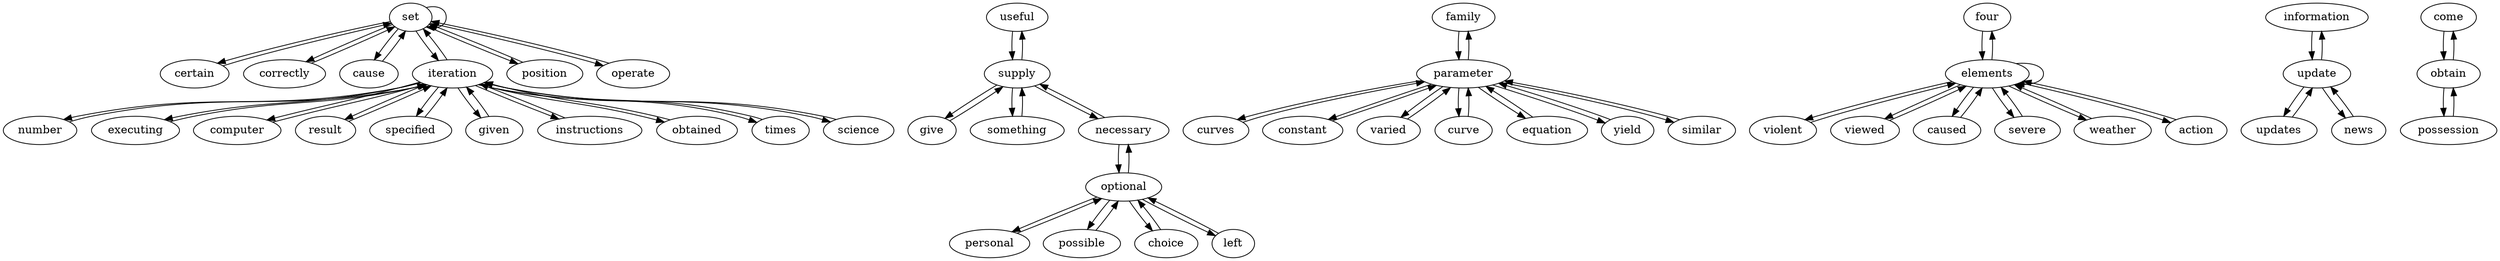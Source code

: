 digraph G {
set;
useful;
family;
supply;
certain;
number;
curves;
four;
executing;
violent;
computer;
result;
specified;
constant;
viewed;
information;
given;
varied;
personal;
come;
give;
curve;
correctly;
caused;
parameter;
possible;
possession;
elements;
something;
update;
obtain;
updates;
news;
choice;
optional;
instructions;
obtained;
necessary;
cause;
equation;
iteration;
yield;
times;
severe;
weather;
science;
action;
position;
operate;
similar;
left;
set -> set;
set -> certain;
set -> iteration;
set -> correctly;
set -> position;
set -> operate;
set -> cause;
useful -> supply;
family -> parameter;
supply -> necessary;
supply -> useful;
supply -> something;
supply -> give;
certain -> set;
number -> iteration;
curves -> parameter;
four -> elements;
executing -> iteration;
violent -> elements;
computer -> iteration;
result -> iteration;
specified -> iteration;
constant -> parameter;
viewed -> elements;
information -> update;
given -> iteration;
varied -> parameter;
personal -> optional;
come -> obtain;
give -> supply;
curve -> parameter;
correctly -> set;
caused -> elements;
parameter -> constant;
parameter -> varied;
parameter -> family;
parameter -> equation;
parameter -> curve;
parameter -> curves;
parameter -> yield;
parameter -> similar;
possible -> optional;
possession -> obtain;
elements -> elements;
elements -> caused;
elements -> severe;
elements -> four;
elements -> violent;
elements -> weather;
elements -> action;
elements -> viewed;
something -> supply;
update -> information;
update -> updates;
update -> news;
obtain -> possession;
obtain -> come;
updates -> update;
news -> update;
choice -> optional;
optional -> personal;
optional -> left;
optional -> necessary;
optional -> possible;
optional -> choice;
instructions -> iteration;
obtained -> iteration;
necessary -> optional;
necessary -> supply;
cause -> set;
equation -> parameter;
iteration -> obtained;
iteration -> given;
iteration -> set;
iteration -> science;
iteration -> number;
iteration -> times;
iteration -> executing;
iteration -> computer;
iteration -> result;
iteration -> specified;
iteration -> instructions;
yield -> parameter;
times -> iteration;
severe -> elements;
weather -> elements;
science -> iteration;
action -> elements;
position -> set;
operate -> set;
similar -> parameter;
left -> optional;
}
